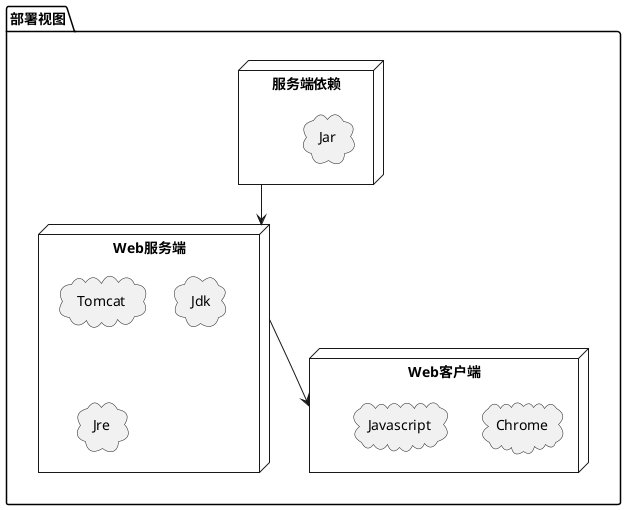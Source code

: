 @startuml
'https://plantuml.com/deployment-diagram

folder 部署视图{
node "Web服务端" as server{
cloud "Tomcat"
cloud "Jdk"
cloud "Jre"
}
node "Web客户端" as client{
cloud "Chrome"
cloud "Javascript"
}
node "服务端依赖" as serverDependency{
cloud "Jar"
}

server --> client
serverDependency -->server
@enduml

